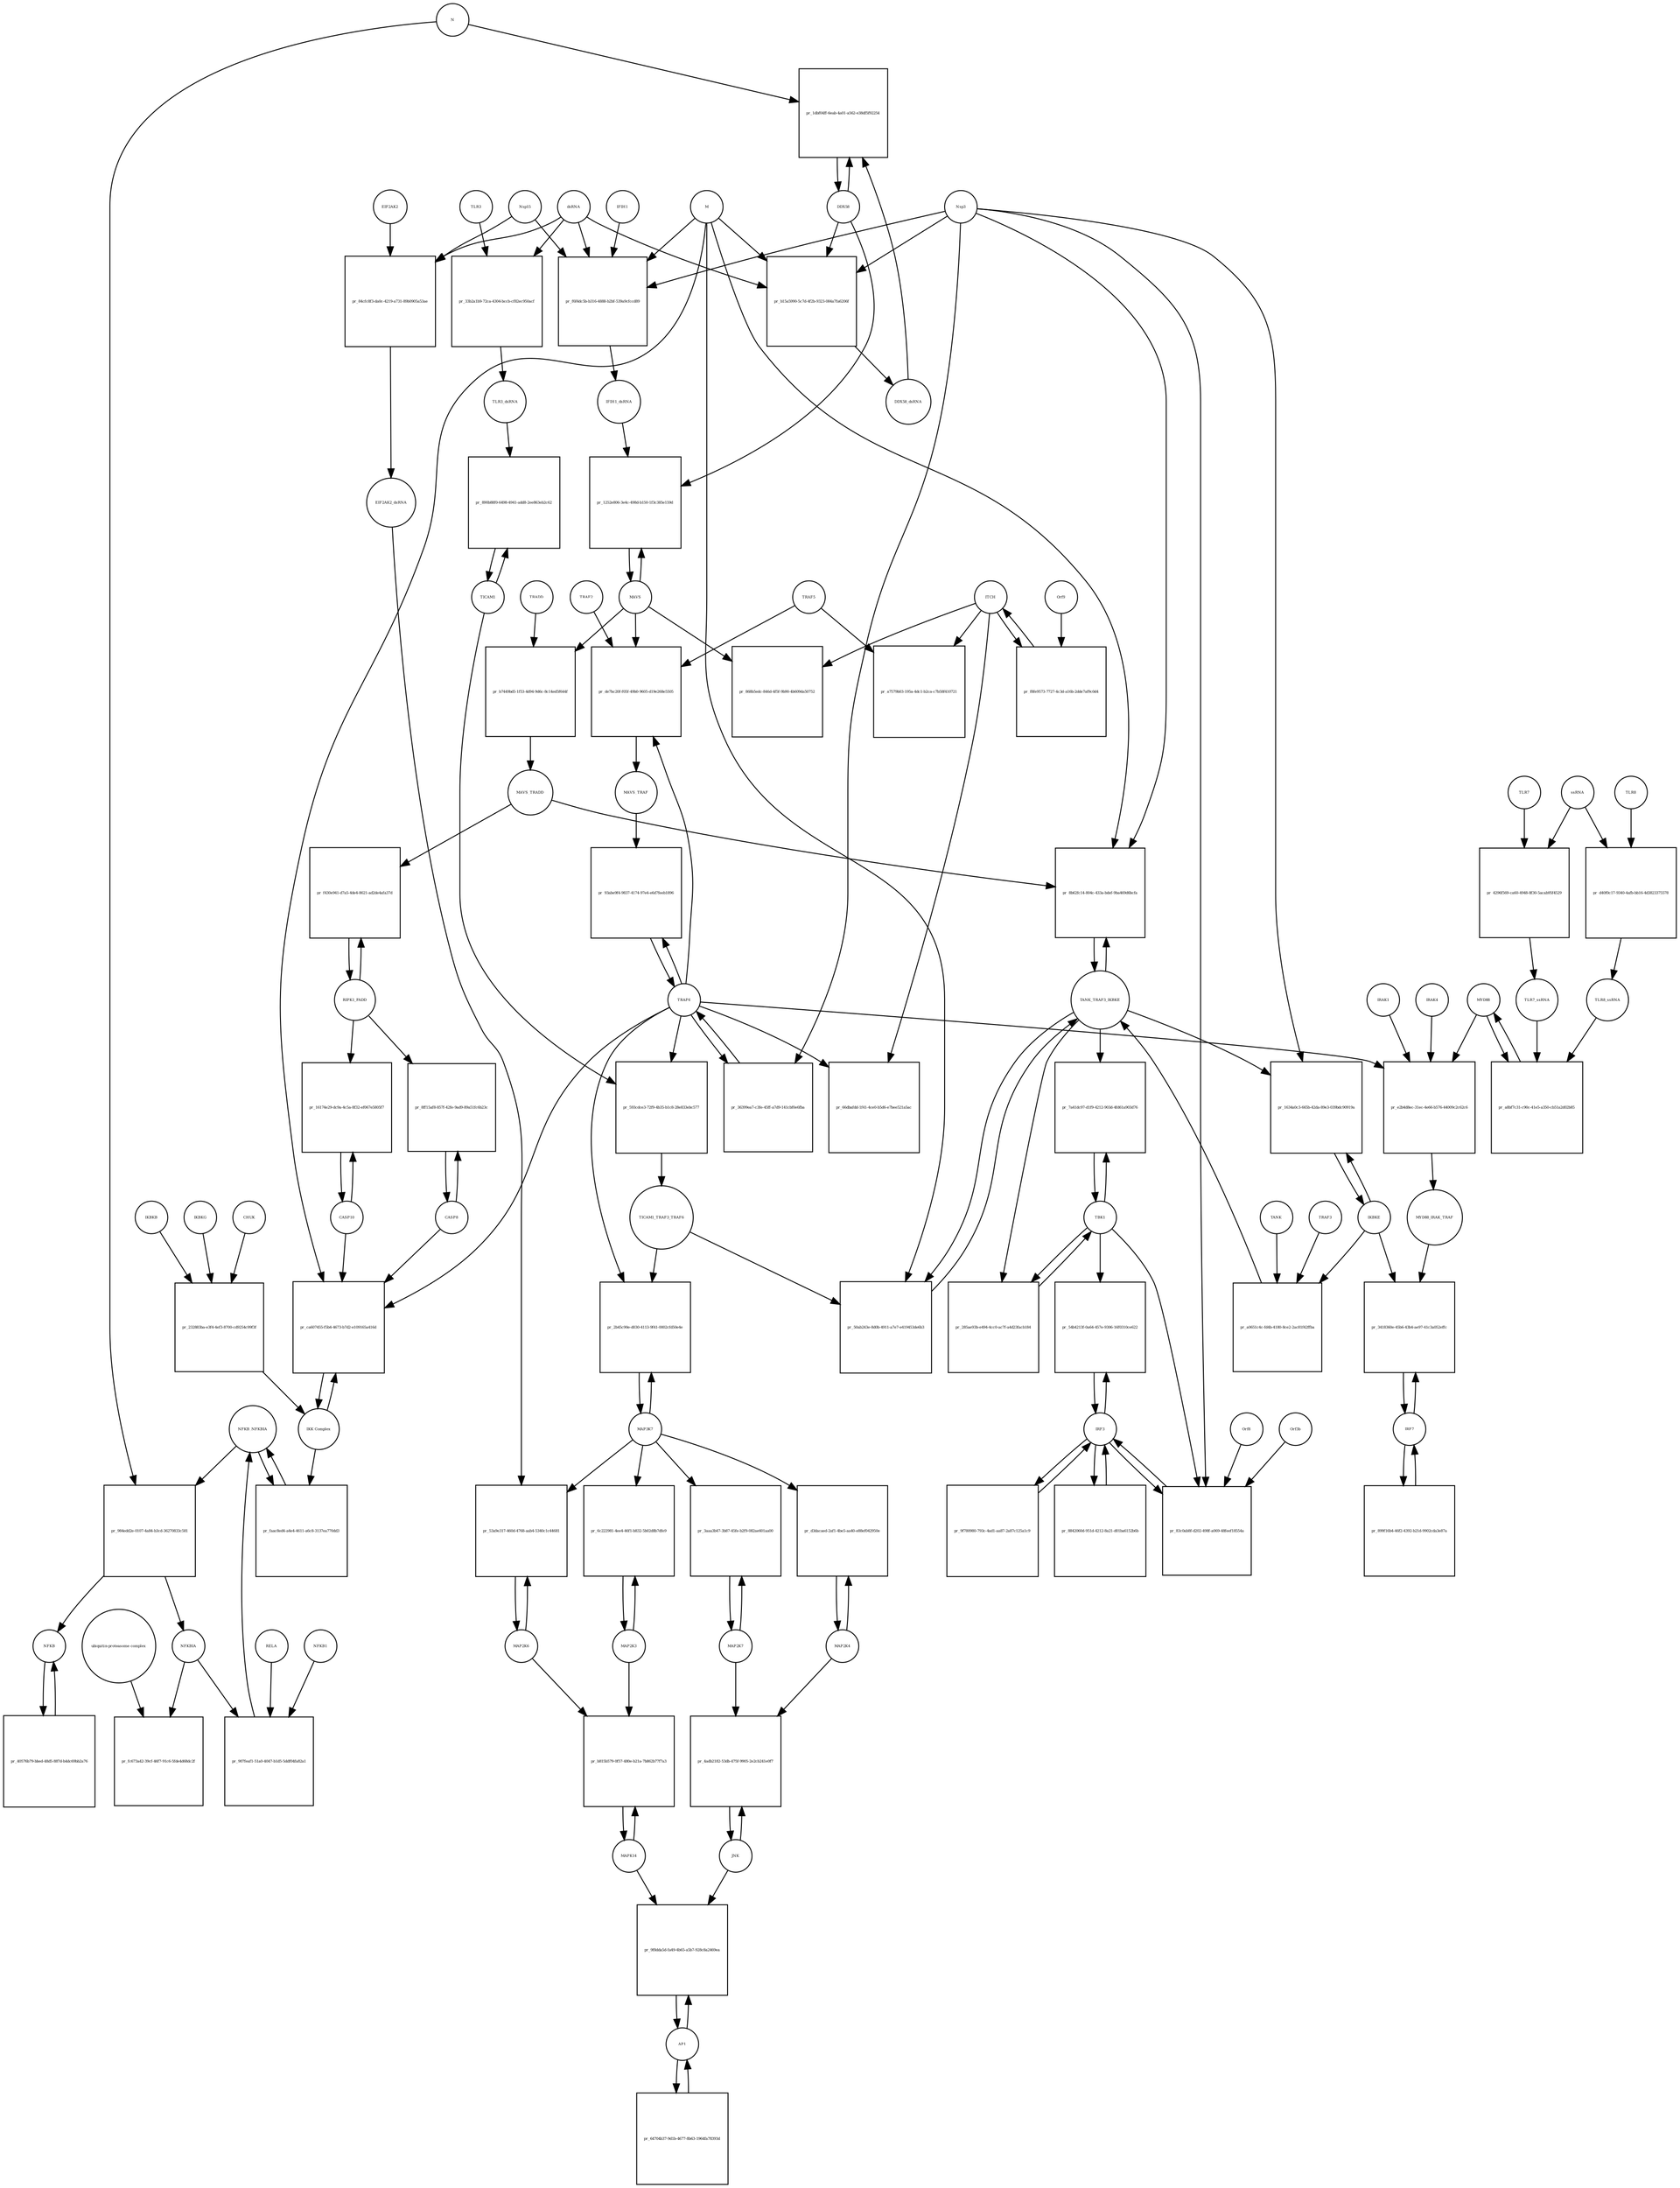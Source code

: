 strict digraph  {
NFKB_NFKBIA [annotation="", bipartite=0, cls=complex, fontsize=4, label=NFKB_NFKBIA, shape=circle];
"pr_984edd2e-0107-4a84-b3cd-36270833c581" [annotation="", bipartite=1, cls=process, fontsize=4, label="pr_984edd2e-0107-4a84-b3cd-36270833c581", shape=square];
NFKB [annotation="", bipartite=0, cls=complex, fontsize=4, label=NFKB, shape=circle];
NFKBIA [annotation=urn_miriam_hgnc_7797, bipartite=0, cls=macromolecule, fontsize=4, label=NFKBIA, shape=circle];
N [annotation=urn_miriam_ncbiprotein_1798174255, bipartite=0, cls=macromolecule, fontsize=4, label=N, shape=circle];
TLR3 [annotation=urn_miriam_hgnc_11849, bipartite=0, cls="macromolecule multimer", fontsize=4, label=TLR3, shape=circle];
"pr_33b2a1b9-72ca-4304-bccb-cf82ec950acf" [annotation="", bipartite=1, cls=process, fontsize=4, label="pr_33b2a1b9-72ca-4304-bccb-cf82ec950acf", shape=square];
dsRNA [annotation="", bipartite=0, cls="nucleic acid feature", fontsize=4, label=dsRNA, shape=circle];
TLR3_dsRNA [annotation="", bipartite=0, cls=complex, fontsize=4, label=TLR3_dsRNA, shape=circle];
"pr_b15a5990-5c7d-4f2b-9323-084a7fa6206f" [annotation="", bipartite=1, cls=process, fontsize=4, label="pr_b15a5990-5c7d-4f2b-9323-084a7fa6206f", shape=square];
DDX58_dsRNA [annotation="", bipartite=0, cls=complex, fontsize=4, label=DDX58_dsRNA, shape=circle];
M [annotation=urn_miriam_ncbiprotein_1796318601, bipartite=0, cls=macromolecule, fontsize=4, label=M, shape=circle];
Nsp3 [annotation=urn_miriam_ncbiprotein_1802476807, bipartite=0, cls=macromolecule, fontsize=4, label=Nsp3, shape=circle];
DDX58 [annotation=urn_miriam_hgnc_19102, bipartite=0, cls=macromolecule, fontsize=4, label=DDX58, shape=circle];
"pr_f6f4dc5b-b316-4888-b2bf-539a9cfccd89" [annotation="", bipartite=1, cls=process, fontsize=4, label="pr_f6f4dc5b-b316-4888-b2bf-539a9cfccd89", shape=square];
IFIH1_dsRNA [annotation="", bipartite=0, cls=complex, fontsize=4, label=IFIH1_dsRNA, shape=circle];
Nsp15 [annotation=urn_miriam_ncbiprotein_1802476818, bipartite=0, cls=macromolecule, fontsize=4, label=Nsp15, shape=circle];
IFIH1 [annotation=urn_miriam_hgnc_18873, bipartite=0, cls=macromolecule, fontsize=4, label=IFIH1, shape=circle];
"pr_1dbf04ff-6eab-4a01-a562-e38df5f92254" [annotation="", bipartite=1, cls=process, fontsize=4, label="pr_1dbf04ff-6eab-4a01-a562-e38df5f92254", shape=square];
MAVS [annotation=urn_miriam_hgnc_29233, bipartite=0, cls="macromolecule multimer", fontsize=4, label=MAVS, shape=circle];
"pr_1252e806-3e4c-498d-b150-1f3c385e159d" [annotation="", bipartite=1, cls=process, fontsize=4, label="pr_1252e806-3e4c-498d-b150-1f3c385e159d", shape=square];
"pr_fc673a42-39cf-46f7-91c6-5fde4d68dc2f" [annotation="", bipartite=1, cls=process, fontsize=4, label="pr_fc673a42-39cf-46f7-91c6-5fde4d68dc2f", shape=square];
"ubiquitin-proteasome complex" [annotation="", bipartite=0, cls=complex, fontsize=4, label="ubiquitin-proteasome complex", shape=circle];
IRF3 [annotation=urn_miriam_hgnc_6118, bipartite=0, cls="macromolecule multimer", fontsize=4, label=IRF3, shape=circle];
"pr_54b4213f-0a64-457e-9306-16f0310ce622" [annotation="", bipartite=1, cls=process, fontsize=4, label="pr_54b4213f-0a64-457e-9306-16f0310ce622", shape=square];
TBK1 [annotation="", bipartite=0, cls=macromolecule, fontsize=4, label=TBK1, shape=circle];
"pr_83c0ab8f-d202-498f-a069-48feef18554a" [annotation="", bipartite=1, cls=process, fontsize=4, label="pr_83c0ab8f-d202-498f-a069-48feef18554a", shape=square];
Orf3b [annotation=urn_miriam_uniprot_P59633, bipartite=0, cls=macromolecule, fontsize=4, label=Orf3b, shape=circle];
Orf8 [annotation=urn_miriam_ncbiprotein_1796318604, bipartite=0, cls=macromolecule, fontsize=4, label=Orf8, shape=circle];
IRF7 [annotation=urn_miriam_hgnc_6122, bipartite=0, cls="macromolecule multimer", fontsize=4, label=IRF7, shape=circle];
"pr_3418360e-45b6-43b4-ae97-41c3a052effc" [annotation="", bipartite=1, cls=process, fontsize=4, label="pr_3418360e-45b6-43b4-ae97-41c3a052effc", shape=square];
IKBKE [annotation=urn_miriam_hgnc_14552, bipartite=0, cls=macromolecule, fontsize=4, label=IKBKE, shape=circle];
MYD88_IRAK_TRAF [annotation="", bipartite=0, cls=complex, fontsize=4, label=MYD88_IRAK_TRAF, shape=circle];
TRAF6 [annotation=urn_miriam_hgnc_12036, bipartite=0, cls=macromolecule, fontsize=4, label=TRAF6, shape=circle];
"pr_93abe9f4-9837-4174-97e4-e6d7feeb1896" [annotation="", bipartite=1, cls=process, fontsize=4, label="pr_93abe9f4-9837-4174-97e4-e6d7feeb1896", shape=square];
MAVS_TRAF [annotation="", bipartite=0, cls=complex, fontsize=4, label=MAVS_TRAF, shape=circle];
"pr_868b5edc-846d-4f5f-9b90-4b609da50752" [annotation="", bipartite=1, cls=process, fontsize=4, label="pr_868b5edc-846d-4f5f-9b90-4b609da50752", shape=square];
ITCH [annotation="", bipartite=0, cls=macromolecule, fontsize=4, label=ITCH, shape=circle];
TRAF5 [annotation=urn_miriam_hgnc_12035, bipartite=0, cls=macromolecule, fontsize=4, label=TRAF5, shape=circle];
"pr_a7579b03-195a-4dc1-b2ca-c7b58f410721" [annotation="", bipartite=1, cls=process, fontsize=4, label="pr_a7579b03-195a-4dc1-b2ca-c7b58f410721", shape=square];
"pr_66dbafdd-1f41-4ce0-b5d6-e7bee521a5ac" [annotation="", bipartite=1, cls=process, fontsize=4, label="pr_66dbafdd-1f41-4ce0-b5d6-e7bee521a5ac", shape=square];
TICAM1 [annotation=urn_miriam_hgnc_18348, bipartite=0, cls=macromolecule, fontsize=4, label=TICAM1, shape=circle];
"pr_890b88f0-6498-4941-add8-2ee863eb2c62" [annotation="", bipartite=1, cls=process, fontsize=4, label="pr_890b88f0-6498-4941-add8-2ee863eb2c62", shape=square];
"pr_593cdce3-72f9-4b35-b1c8-28e833ebc577" [annotation="", bipartite=1, cls=process, fontsize=4, label="pr_593cdce3-72f9-4b35-b1c8-28e833ebc577", shape=square];
TICAM1_TRAF3_TRAF6 [annotation="", bipartite=0, cls=complex, fontsize=4, label=TICAM1_TRAF3_TRAF6, shape=circle];
TANK_TRAF3_IKBKE [annotation="", bipartite=0, cls=complex, fontsize=4, label=TANK_TRAF3_IKBKE, shape=circle];
"pr_50ab243e-8d0b-4911-a7e7-e419453de6b3" [annotation="", bipartite=1, cls=process, fontsize=4, label="pr_50ab243e-8d0b-4911-a7e7-e419453de6b3", shape=square];
"pr_7a41dc97-d1f9-4212-903d-4fd61a903d76" [annotation="", bipartite=1, cls=process, fontsize=4, label="pr_7a41dc97-d1f9-4212-903d-4fd61a903d76", shape=square];
"pr_1634a0c3-665b-42da-89e3-039bdc90919a" [annotation="", bipartite=1, cls=process, fontsize=4, label="pr_1634a0c3-665b-42da-89e3-039bdc90919a", shape=square];
MYD88 [annotation="", bipartite=0, cls=macromolecule, fontsize=4, label=MYD88, shape=circle];
"pr_e2b4d8ec-31ec-4e66-b576-44009c2c62c6" [annotation="", bipartite=1, cls=process, fontsize=4, label="pr_e2b4d8ec-31ec-4e66-b576-44009c2c62c6", shape=square];
IRAK1 [annotation=urn_miriam_hgnc_6112, bipartite=0, cls=macromolecule, fontsize=4, label=IRAK1, shape=circle];
IRAK4 [annotation=urn_miriam_hgnc_17967, bipartite=0, cls=macromolecule, fontsize=4, label=IRAK4, shape=circle];
TLR7 [annotation=urn_miriam_hgnc_15631, bipartite=0, cls=macromolecule, fontsize=4, label=TLR7, shape=circle];
"pr_4296f569-ca60-4948-8f30-5acab95f4529" [annotation="", bipartite=1, cls=process, fontsize=4, label="pr_4296f569-ca60-4948-8f30-5acab95f4529", shape=square];
TLR7_ssRNA [annotation="", bipartite=0, cls=complex, fontsize=4, label=TLR7_ssRNA, shape=circle];
ssRNA [annotation="", bipartite=0, cls="nucleic acid feature", fontsize=4, label=ssRNA, shape=circle];
TLR8 [annotation=urn_miriam_hgnc_15632, bipartite=0, cls=macromolecule, fontsize=4, label=TLR8, shape=circle];
"pr_d40f0c17-9340-4afb-bb16-4d3823375578" [annotation="", bipartite=1, cls=process, fontsize=4, label="pr_d40f0c17-9340-4afb-bb16-4d3823375578", shape=square];
TLR8_ssRNA [annotation="", bipartite=0, cls=complex, fontsize=4, label=TLR8_ssRNA, shape=circle];
"pr_a8bf7c31-c90c-41e5-a350-cb51a2d02b85" [annotation="", bipartite=1, cls=process, fontsize=4, label="pr_a8bf7c31-c90c-41e5-a350-cb51a2d02b85", shape=square];
MAP3K7 [annotation="", bipartite=0, cls=macromolecule, fontsize=4, label=MAP3K7, shape=circle];
"pr_2b45c90e-d030-4113-9f41-0002cfd50e4e" [annotation="", bipartite=1, cls=process, fontsize=4, label="pr_2b45c90e-d030-4113-9f41-0002cfd50e4e", shape=square];
TRAF2 [annotation=urn_miriam_hgnc_12032, bipartite=0, cls=macromolecule, fontsize=4, label=TRAF2, shape=circle];
"pr_de7bc20f-f05f-49b0-9605-d19e268e5505" [annotation="", bipartite=1, cls=process, fontsize=4, label="pr_de7bc20f-f05f-49b0-9605-d19e268e5505", shape=square];
"pr_f8fe9573-7727-4c3d-a16b-2dde7af9c0d4" [annotation="", bipartite=1, cls=process, fontsize=4, label="pr_f8fe9573-7727-4c3d-a16b-2dde7af9c0d4", shape=square];
Orf9 [annotation=urn_miriam_uniprot_P59636, bipartite=0, cls=macromolecule, fontsize=4, label=Orf9, shape=circle];
"pr_b7449bd5-1f53-4d94-9d6c-8c14ed5f644f" [annotation="", bipartite=1, cls=process, fontsize=4, label="pr_b7449bd5-1f53-4d94-9d6c-8c14ed5f644f", shape=square];
MAVS_TRADD [annotation="", bipartite=0, cls=complex, fontsize=4, label=MAVS_TRADD, shape=circle];
TRADD [annotation=urn_miriam_hgnc_12030, bipartite=0, cls=macromolecule, fontsize=4, label=TRADD, shape=circle];
"pr_36399ea7-c3fe-45ff-a7d9-141cbf0e6fba" [annotation="", bipartite=1, cls=process, fontsize=4, label="pr_36399ea7-c3fe-45ff-a7d9-141cbf0e6fba", shape=square];
AP1 [annotation="", bipartite=0, cls=complex, fontsize=4, label=AP1, shape=circle];
"pr_9f8dda5d-fa49-4b65-a5b7-928c8a2469ea" [annotation="", bipartite=1, cls=process, fontsize=4, label="pr_9f8dda5d-fa49-4b65-a5b7-928c8a2469ea", shape=square];
MAPK14 [annotation="", bipartite=0, cls=macromolecule, fontsize=4, label=MAPK14, shape=circle];
JNK [annotation="", bipartite=0, cls=complex, fontsize=4, label=JNK, shape=circle];
"pr_4adb2182-53db-475f-9905-2e2cb241e0f7" [annotation="", bipartite=1, cls=process, fontsize=4, label="pr_4adb2182-53db-475f-9905-2e2cb241e0f7", shape=square];
MAP2K7 [annotation="", bipartite=0, cls=macromolecule, fontsize=4, label=MAP2K7, shape=circle];
MAP2K4 [annotation="", bipartite=0, cls=macromolecule, fontsize=4, label=MAP2K4, shape=circle];
"pr_d3dacaed-2af1-4be5-aa40-e88ef042950e" [annotation="", bipartite=1, cls=process, fontsize=4, label="pr_d3dacaed-2af1-4be5-aa40-e88ef042950e", shape=square];
"pr_3aaa3b47-3b87-45fe-b2f9-082ae601aa00" [annotation="", bipartite=1, cls=process, fontsize=4, label="pr_3aaa3b47-3b87-45fe-b2f9-082ae601aa00", shape=square];
MAP2K3 [annotation="", bipartite=0, cls=macromolecule, fontsize=4, label=MAP2K3, shape=circle];
"pr_6c222981-4ee4-46f1-b832-5b02d8b7dfe9" [annotation="", bipartite=1, cls=process, fontsize=4, label="pr_6c222981-4ee4-46f1-b832-5b02d8b7dfe9", shape=square];
MAP2K6 [annotation="", bipartite=0, cls=macromolecule, fontsize=4, label=MAP2K6, shape=circle];
"pr_53a9e317-460d-4768-aab4-5340c1c44681" [annotation="", bipartite=1, cls=process, fontsize=4, label="pr_53a9e317-460d-4768-aab4-5340c1c44681", shape=square];
EIF2AK2_dsRNA [annotation="", bipartite=0, cls=complex, fontsize=4, label=EIF2AK2_dsRNA, shape=circle];
"pr_84cfc8f3-da0c-4219-a731-89b0905a53ae" [annotation="", bipartite=1, cls=process, fontsize=4, label="pr_84cfc8f3-da0c-4219-a731-89b0905a53ae", shape=square];
EIF2AK2 [annotation=urn_miriam_hgnc_9437, bipartite=0, cls=macromolecule, fontsize=4, label=EIF2AK2, shape=circle];
RIPK1_FADD [annotation="", bipartite=0, cls=complex, fontsize=4, label=RIPK1_FADD, shape=circle];
"pr_f430e941-d7a5-4de4-8621-ad2de4afa37d" [annotation="", bipartite=1, cls=process, fontsize=4, label="pr_f430e941-d7a5-4de4-8621-ad2de4afa37d", shape=square];
CASP8 [annotation="", bipartite=0, cls=macromolecule, fontsize=4, label=CASP8, shape=circle];
"pr_8ff15af8-857f-42fe-9ad9-89a51fc6b23c" [annotation="", bipartite=1, cls=process, fontsize=4, label="pr_8ff15af8-857f-42fe-9ad9-89a51fc6b23c", shape=square];
CASP10 [annotation="", bipartite=0, cls=macromolecule, fontsize=4, label=CASP10, shape=circle];
"pr_16174e29-dc9a-4c5a-8f32-ef067e5805f7" [annotation="", bipartite=1, cls=process, fontsize=4, label="pr_16174e29-dc9a-4c5a-8f32-ef067e5805f7", shape=square];
"pr_faac8ed4-a4e4-4611-a6c8-3137ea770dd3" [annotation="", bipartite=1, cls=process, fontsize=4, label="pr_faac8ed4-a4e4-4611-a6c8-3137ea770dd3", shape=square];
"IKK Complex" [annotation="", bipartite=0, cls=complex, fontsize=4, label="IKK Complex", shape=circle];
"pr_ca607455-f5b4-4673-b7d2-e109165a416d" [annotation="", bipartite=1, cls=process, fontsize=4, label="pr_ca607455-f5b4-4673-b7d2-e109165a416d", shape=square];
"pr_907feaf1-51a0-4047-b1d5-5ddf04fa82a1" [annotation="", bipartite=1, cls=process, fontsize=4, label="pr_907feaf1-51a0-4047-b1d5-5ddf04fa82a1", shape=square];
RELA [annotation="", bipartite=0, cls=macromolecule, fontsize=4, label=RELA, shape=circle];
NFKB1 [annotation="", bipartite=0, cls=macromolecule, fontsize=4, label=NFKB1, shape=circle];
IKBKG [annotation="", bipartite=0, cls=macromolecule, fontsize=4, label=IKBKG, shape=circle];
"pr_232883ba-e3f4-4ef3-8700-cd9254c99f3f" [annotation="", bipartite=1, cls=process, fontsize=4, label="pr_232883ba-e3f4-4ef3-8700-cd9254c99f3f", shape=square];
CHUK [annotation="", bipartite=0, cls=macromolecule, fontsize=4, label=CHUK, shape=circle];
IKBKB [annotation="", bipartite=0, cls=macromolecule, fontsize=4, label=IKBKB, shape=circle];
"pr_8b62fc14-804c-433a-bdef-9ba469d6bcfa" [annotation="", bipartite=1, cls=process, fontsize=4, label="pr_8b62fc14-804c-433a-bdef-9ba469d6bcfa", shape=square];
"pr_285ae93b-e494-4cc0-ac7f-a4d23facb184" [annotation="", bipartite=1, cls=process, fontsize=4, label="pr_285ae93b-e494-4cc0-ac7f-a4d23facb184", shape=square];
"pr_b815b579-0f57-480e-b21a-7b862b77f7a3" [annotation="", bipartite=1, cls=process, fontsize=4, label="pr_b815b579-0f57-480e-b21a-7b862b77f7a3", shape=square];
TRAF3 [annotation="", bipartite=0, cls=macromolecule, fontsize=4, label=TRAF3, shape=circle];
"pr_a0651c4c-fd4b-4180-8ce2-2ac81f42ffba" [annotation="", bipartite=1, cls=process, fontsize=4, label="pr_a0651c4c-fd4b-4180-8ce2-2ac81f42ffba", shape=square];
TANK [annotation="", bipartite=0, cls=macromolecule, fontsize=4, label=TANK, shape=circle];
"pr_40576b79-bbed-48d5-887d-b4dc69bb2a76" [annotation="", bipartite=1, cls=process, fontsize=4, label="pr_40576b79-bbed-48d5-887d-b4dc69bb2a76", shape=square];
"pr_8842060d-951d-4212-8a21-d01ba6152b6b" [annotation="", bipartite=1, cls=process, fontsize=4, label="pr_8842060d-951d-4212-8a21-d01ba6152b6b", shape=square];
"pr_9f780980-793c-4ad1-aa87-2a87c125a1c9" [annotation="", bipartite=1, cls=process, fontsize=4, label="pr_9f780980-793c-4ad1-aa87-2a87c125a1c9", shape=square];
"pr_899f16b4-46f2-4392-b21d-9902cda3e87a" [annotation="", bipartite=1, cls=process, fontsize=4, label="pr_899f16b4-46f2-4392-b21d-9902cda3e87a", shape=square];
"pr_64704b37-9d1b-4677-8b63-1964fa78393d" [annotation="", bipartite=1, cls=process, fontsize=4, label="pr_64704b37-9d1b-4677-8b63-1964fa78393d", shape=square];
NFKB_NFKBIA -> "pr_984edd2e-0107-4a84-b3cd-36270833c581"  [annotation="", interaction_type=consumption];
NFKB_NFKBIA -> "pr_faac8ed4-a4e4-4611-a6c8-3137ea770dd3"  [annotation="", interaction_type=consumption];
"pr_984edd2e-0107-4a84-b3cd-36270833c581" -> NFKB  [annotation="", interaction_type=production];
"pr_984edd2e-0107-4a84-b3cd-36270833c581" -> NFKBIA  [annotation="", interaction_type=production];
NFKB -> "pr_40576b79-bbed-48d5-887d-b4dc69bb2a76"  [annotation="", interaction_type=consumption];
NFKBIA -> "pr_fc673a42-39cf-46f7-91c6-5fde4d68dc2f"  [annotation="", interaction_type=consumption];
NFKBIA -> "pr_907feaf1-51a0-4047-b1d5-5ddf04fa82a1"  [annotation="", interaction_type=consumption];
N -> "pr_984edd2e-0107-4a84-b3cd-36270833c581"  [annotation="urn_miriam_pubmed_16143815|urn_miriam_taxonomy_694009", interaction_type=stimulation];
N -> "pr_1dbf04ff-6eab-4a01-a562-e38df5f92254"  [annotation="urn_miriam_pubmed_25581309|urn_miriam_pubmed_28148787|urn_miriam_taxonomy_694009", interaction_type=inhibition];
TLR3 -> "pr_33b2a1b9-72ca-4304-bccb-cf82ec950acf"  [annotation="", interaction_type=consumption];
"pr_33b2a1b9-72ca-4304-bccb-cf82ec950acf" -> TLR3_dsRNA  [annotation="", interaction_type=production];
dsRNA -> "pr_33b2a1b9-72ca-4304-bccb-cf82ec950acf"  [annotation="", interaction_type=consumption];
dsRNA -> "pr_b15a5990-5c7d-4f2b-9323-084a7fa6206f"  [annotation="", interaction_type=consumption];
dsRNA -> "pr_f6f4dc5b-b316-4888-b2bf-539a9cfccd89"  [annotation="", interaction_type=consumption];
dsRNA -> "pr_84cfc8f3-da0c-4219-a731-89b0905a53ae"  [annotation="", interaction_type=consumption];
TLR3_dsRNA -> "pr_890b88f0-6498-4941-add8-2ee863eb2c62"  [annotation=urn_miriam_pubmed_20303872, interaction_type=stimulation];
"pr_b15a5990-5c7d-4f2b-9323-084a7fa6206f" -> DDX58_dsRNA  [annotation="", interaction_type=production];
DDX58_dsRNA -> "pr_1dbf04ff-6eab-4a01-a562-e38df5f92254"  [annotation="urn_miriam_pubmed_25581309|urn_miriam_pubmed_28148787|urn_miriam_taxonomy_694009", interaction_type=catalysis];
M -> "pr_b15a5990-5c7d-4f2b-9323-084a7fa6206f"  [annotation="urn_miriam_pubmed_20303872|urn_miriam_pubmed_19380580|urn_miriam_pubmed_31226023|urn_miriam_taxonomy_694009", interaction_type=inhibition];
M -> "pr_f6f4dc5b-b316-4888-b2bf-539a9cfccd89"  [annotation="urn_miriam_pubmed_28484023|urn_miriam_pubmed_19380580|urn_miriam_pubmed_31226023|urn_miriam_taxonomy_694009", interaction_type=inhibition];
M -> "pr_50ab243e-8d0b-4911-a7e7-e419453de6b3"  [annotation="urn_miriam_pubmed_19380580|urn_miriam_pubmed_19366914|urn_miriam_taxonomy_694009", interaction_type=inhibition];
M -> "pr_ca607455-f5b4-4673-b7d2-e109165a416d"  [annotation="urn_miriam_pubmed_19366914|urn_miriam_pubmed_20303872|urn_miriam_pubmed_17705188|urn_miriam_pubmed_694009", interaction_type=inhibition];
M -> "pr_8b62fc14-804c-433a-bdef-9ba469d6bcfa"  [annotation="urn_miriam_pubmed_19366914|urn_miriam_pubmed_27164085|urn_miriam_pubmed_19380580|urn_miriam_taxonomy_694009", interaction_type=inhibition];
Nsp3 -> "pr_b15a5990-5c7d-4f2b-9323-084a7fa6206f"  [annotation="urn_miriam_pubmed_20303872|urn_miriam_pubmed_19380580|urn_miriam_pubmed_31226023|urn_miriam_taxonomy_694009", interaction_type=inhibition];
Nsp3 -> "pr_f6f4dc5b-b316-4888-b2bf-539a9cfccd89"  [annotation="urn_miriam_pubmed_28484023|urn_miriam_pubmed_19380580|urn_miriam_pubmed_31226023|urn_miriam_taxonomy_694009", interaction_type=inhibition];
Nsp3 -> "pr_83c0ab8f-d202-498f-a069-48feef18554a"  [annotation="urn_miriam_pubmed_17761676|urn_miriam_pubmed_31226023|urn_miriam_taxonomy_694009", interaction_type=inhibition];
Nsp3 -> "pr_1634a0c3-665b-42da-89e3-039bdc90919a"  [annotation="urn_miriam_pubmed_20303872|urn_miriam_pubmed_31226023|urn_miriam_taxonomy_694009", interaction_type=inhibition];
Nsp3 -> "pr_36399ea7-c3fe-45ff-a7d9-141cbf0e6fba"  [annotation="urn_miriam_pubmed_27164085|urn_miriam_taxonomy_694009", interaction_type=catalysis];
Nsp3 -> "pr_8b62fc14-804c-433a-bdef-9ba469d6bcfa"  [annotation="urn_miriam_pubmed_19366914|urn_miriam_pubmed_27164085|urn_miriam_pubmed_19380580|urn_miriam_taxonomy_694009", interaction_type=inhibition];
DDX58 -> "pr_b15a5990-5c7d-4f2b-9323-084a7fa6206f"  [annotation="", interaction_type=consumption];
DDX58 -> "pr_1dbf04ff-6eab-4a01-a562-e38df5f92254"  [annotation="", interaction_type=consumption];
DDX58 -> "pr_1252e806-3e4c-498d-b150-1f3c385e159d"  [annotation=urn_miriam_pubmed_25581309, interaction_type=catalysis];
"pr_f6f4dc5b-b316-4888-b2bf-539a9cfccd89" -> IFIH1_dsRNA  [annotation="", interaction_type=production];
IFIH1_dsRNA -> "pr_1252e806-3e4c-498d-b150-1f3c385e159d"  [annotation=urn_miriam_pubmed_25581309, interaction_type=catalysis];
Nsp15 -> "pr_f6f4dc5b-b316-4888-b2bf-539a9cfccd89"  [annotation="urn_miriam_pubmed_28484023|urn_miriam_pubmed_19380580|urn_miriam_pubmed_31226023|urn_miriam_taxonomy_694009", interaction_type=inhibition];
Nsp15 -> "pr_84cfc8f3-da0c-4219-a731-89b0905a53ae"  [annotation="urn_miriam_pubmed_28484023|urn_miriam_pubmed_19366914|urn_miriam_taxonomy_694009", interaction_type=inhibition];
IFIH1 -> "pr_f6f4dc5b-b316-4888-b2bf-539a9cfccd89"  [annotation="", interaction_type=consumption];
"pr_1dbf04ff-6eab-4a01-a562-e38df5f92254" -> DDX58  [annotation="", interaction_type=production];
MAVS -> "pr_1252e806-3e4c-498d-b150-1f3c385e159d"  [annotation="", interaction_type=consumption];
MAVS -> "pr_868b5edc-846d-4f5f-9b90-4b609da50752"  [annotation="", interaction_type=consumption];
MAVS -> "pr_de7bc20f-f05f-49b0-9605-d19e268e5505"  [annotation="", interaction_type=consumption];
MAVS -> "pr_b7449bd5-1f53-4d94-9d6c-8c14ed5f644f"  [annotation="", interaction_type=consumption];
"pr_1252e806-3e4c-498d-b150-1f3c385e159d" -> MAVS  [annotation="", interaction_type=production];
"ubiquitin-proteasome complex" -> "pr_fc673a42-39cf-46f7-91c6-5fde4d68dc2f"  [annotation=urn_miriam_pubmed_20303872, interaction_type=catalysis];
IRF3 -> "pr_54b4213f-0a64-457e-9306-16f0310ce622"  [annotation="", interaction_type=consumption];
IRF3 -> "pr_83c0ab8f-d202-498f-a069-48feef18554a"  [annotation="", interaction_type=consumption];
IRF3 -> "pr_8842060d-951d-4212-8a21-d01ba6152b6b"  [annotation="", interaction_type=consumption];
IRF3 -> "pr_9f780980-793c-4ad1-aa87-2a87c125a1c9"  [annotation="", interaction_type=consumption];
"pr_54b4213f-0a64-457e-9306-16f0310ce622" -> IRF3  [annotation="", interaction_type=production];
TBK1 -> "pr_54b4213f-0a64-457e-9306-16f0310ce622"  [annotation=urn_miriam_pubmed_25581309, interaction_type=catalysis];
TBK1 -> "pr_83c0ab8f-d202-498f-a069-48feef18554a"  [annotation="urn_miriam_pubmed_17761676|urn_miriam_pubmed_31226023|urn_miriam_taxonomy_694009", interaction_type=catalysis];
TBK1 -> "pr_7a41dc97-d1f9-4212-903d-4fd61a903d76"  [annotation="", interaction_type=consumption];
TBK1 -> "pr_285ae93b-e494-4cc0-ac7f-a4d23facb184"  [annotation="", interaction_type=consumption];
"pr_83c0ab8f-d202-498f-a069-48feef18554a" -> IRF3  [annotation="", interaction_type=production];
Orf3b -> "pr_83c0ab8f-d202-498f-a069-48feef18554a"  [annotation="urn_miriam_pubmed_17761676|urn_miriam_pubmed_31226023|urn_miriam_taxonomy_694009", interaction_type=inhibition];
Orf8 -> "pr_83c0ab8f-d202-498f-a069-48feef18554a"  [annotation="urn_miriam_pubmed_17761676|urn_miriam_pubmed_31226023|urn_miriam_taxonomy_694009", interaction_type=inhibition];
IRF7 -> "pr_3418360e-45b6-43b4-ae97-41c3a052effc"  [annotation="", interaction_type=consumption];
IRF7 -> "pr_899f16b4-46f2-4392-b21d-9902cda3e87a"  [annotation="", interaction_type=consumption];
"pr_3418360e-45b6-43b4-ae97-41c3a052effc" -> IRF7  [annotation="", interaction_type=production];
IKBKE -> "pr_3418360e-45b6-43b4-ae97-41c3a052effc"  [annotation=urn_miriam_pubmed_20303872, interaction_type=catalysis];
IKBKE -> "pr_1634a0c3-665b-42da-89e3-039bdc90919a"  [annotation="", interaction_type=consumption];
IKBKE -> "pr_a0651c4c-fd4b-4180-8ce2-2ac81f42ffba"  [annotation="", interaction_type=consumption];
MYD88_IRAK_TRAF -> "pr_3418360e-45b6-43b4-ae97-41c3a052effc"  [annotation=urn_miriam_pubmed_20303872, interaction_type=catalysis];
TRAF6 -> "pr_93abe9f4-9837-4174-97e4-e6d7feeb1896"  [annotation="", interaction_type=consumption];
TRAF6 -> "pr_66dbafdd-1f41-4ce0-b5d6-e7bee521a5ac"  [annotation="", interaction_type=consumption];
TRAF6 -> "pr_593cdce3-72f9-4b35-b1c8-28e833ebc577"  [annotation="", interaction_type=consumption];
TRAF6 -> "pr_e2b4d8ec-31ec-4e66-b576-44009c2c62c6"  [annotation="", interaction_type=consumption];
TRAF6 -> "pr_2b45c90e-d030-4113-9f41-0002cfd50e4e"  [annotation=urn_miriam_pubmed_19366914, interaction_type=stimulation];
TRAF6 -> "pr_de7bc20f-f05f-49b0-9605-d19e268e5505"  [annotation="", interaction_type=consumption];
TRAF6 -> "pr_36399ea7-c3fe-45ff-a7d9-141cbf0e6fba"  [annotation="", interaction_type=consumption];
TRAF6 -> "pr_ca607455-f5b4-4673-b7d2-e109165a416d"  [annotation="urn_miriam_pubmed_19366914|urn_miriam_pubmed_20303872|urn_miriam_pubmed_17705188|urn_miriam_pubmed_694009", interaction_type=stimulation];
"pr_93abe9f4-9837-4174-97e4-e6d7feeb1896" -> TRAF6  [annotation="", interaction_type=production];
MAVS_TRAF -> "pr_93abe9f4-9837-4174-97e4-e6d7feeb1896"  [annotation=urn_miriam_pubmed_19366914, interaction_type=catalysis];
ITCH -> "pr_868b5edc-846d-4f5f-9b90-4b609da50752"  [annotation=urn_miriam_pubmed_25135833, interaction_type=catalysis];
ITCH -> "pr_a7579b03-195a-4dc1-b2ca-c7b58f410721"  [annotation=urn_miriam_pubmed_25135833, interaction_type=catalysis];
ITCH -> "pr_66dbafdd-1f41-4ce0-b5d6-e7bee521a5ac"  [annotation=urn_miriam_pubmed_25135833, interaction_type=catalysis];
ITCH -> "pr_f8fe9573-7727-4c3d-a16b-2dde7af9c0d4"  [annotation="", interaction_type=consumption];
TRAF5 -> "pr_a7579b03-195a-4dc1-b2ca-c7b58f410721"  [annotation="", interaction_type=consumption];
TRAF5 -> "pr_de7bc20f-f05f-49b0-9605-d19e268e5505"  [annotation="", interaction_type=consumption];
TICAM1 -> "pr_890b88f0-6498-4941-add8-2ee863eb2c62"  [annotation="", interaction_type=consumption];
TICAM1 -> "pr_593cdce3-72f9-4b35-b1c8-28e833ebc577"  [annotation="", interaction_type=consumption];
"pr_890b88f0-6498-4941-add8-2ee863eb2c62" -> TICAM1  [annotation="", interaction_type=production];
"pr_593cdce3-72f9-4b35-b1c8-28e833ebc577" -> TICAM1_TRAF3_TRAF6  [annotation="", interaction_type=production];
TICAM1_TRAF3_TRAF6 -> "pr_50ab243e-8d0b-4911-a7e7-e419453de6b3"  [annotation="urn_miriam_pubmed_19380580|urn_miriam_pubmed_19366914|urn_miriam_taxonomy_694009", interaction_type=stimulation];
TICAM1_TRAF3_TRAF6 -> "pr_2b45c90e-d030-4113-9f41-0002cfd50e4e"  [annotation=urn_miriam_pubmed_19366914, interaction_type=stimulation];
TANK_TRAF3_IKBKE -> "pr_50ab243e-8d0b-4911-a7e7-e419453de6b3"  [annotation="", interaction_type=consumption];
TANK_TRAF3_IKBKE -> "pr_7a41dc97-d1f9-4212-903d-4fd61a903d76"  [annotation=urn_miriam_pubmed_20303872, interaction_type=stimulation];
TANK_TRAF3_IKBKE -> "pr_1634a0c3-665b-42da-89e3-039bdc90919a"  [annotation="urn_miriam_pubmed_20303872|urn_miriam_pubmed_31226023|urn_miriam_taxonomy_694009", interaction_type=stimulation];
TANK_TRAF3_IKBKE -> "pr_8b62fc14-804c-433a-bdef-9ba469d6bcfa"  [annotation="", interaction_type=consumption];
TANK_TRAF3_IKBKE -> "pr_285ae93b-e494-4cc0-ac7f-a4d23facb184"  [annotation=urn_miriam_pubmed_19366914, interaction_type=stimulation];
"pr_50ab243e-8d0b-4911-a7e7-e419453de6b3" -> TANK_TRAF3_IKBKE  [annotation="", interaction_type=production];
"pr_7a41dc97-d1f9-4212-903d-4fd61a903d76" -> TBK1  [annotation="", interaction_type=production];
"pr_1634a0c3-665b-42da-89e3-039bdc90919a" -> IKBKE  [annotation="", interaction_type=production];
MYD88 -> "pr_e2b4d8ec-31ec-4e66-b576-44009c2c62c6"  [annotation="", interaction_type=consumption];
MYD88 -> "pr_a8bf7c31-c90c-41e5-a350-cb51a2d02b85"  [annotation="", interaction_type=consumption];
"pr_e2b4d8ec-31ec-4e66-b576-44009c2c62c6" -> MYD88_IRAK_TRAF  [annotation="", interaction_type=production];
IRAK1 -> "pr_e2b4d8ec-31ec-4e66-b576-44009c2c62c6"  [annotation="", interaction_type=consumption];
IRAK4 -> "pr_e2b4d8ec-31ec-4e66-b576-44009c2c62c6"  [annotation="", interaction_type=consumption];
TLR7 -> "pr_4296f569-ca60-4948-8f30-5acab95f4529"  [annotation="", interaction_type=consumption];
"pr_4296f569-ca60-4948-8f30-5acab95f4529" -> TLR7_ssRNA  [annotation="", interaction_type=production];
TLR7_ssRNA -> "pr_a8bf7c31-c90c-41e5-a350-cb51a2d02b85"  [annotation=urn_miriam_pubmed_19366914, interaction_type=stimulation];
ssRNA -> "pr_4296f569-ca60-4948-8f30-5acab95f4529"  [annotation="", interaction_type=consumption];
ssRNA -> "pr_d40f0c17-9340-4afb-bb16-4d3823375578"  [annotation="", interaction_type=consumption];
TLR8 -> "pr_d40f0c17-9340-4afb-bb16-4d3823375578"  [annotation="", interaction_type=consumption];
"pr_d40f0c17-9340-4afb-bb16-4d3823375578" -> TLR8_ssRNA  [annotation="", interaction_type=production];
TLR8_ssRNA -> "pr_a8bf7c31-c90c-41e5-a350-cb51a2d02b85"  [annotation=urn_miriam_pubmed_19366914, interaction_type=stimulation];
"pr_a8bf7c31-c90c-41e5-a350-cb51a2d02b85" -> MYD88  [annotation="", interaction_type=production];
MAP3K7 -> "pr_2b45c90e-d030-4113-9f41-0002cfd50e4e"  [annotation="", interaction_type=consumption];
MAP3K7 -> "pr_d3dacaed-2af1-4be5-aa40-e88ef042950e"  [annotation=urn_miriam_pubmed_19366914, interaction_type=catalysis];
MAP3K7 -> "pr_3aaa3b47-3b87-45fe-b2f9-082ae601aa00"  [annotation=urn_miriam_pubmed_19366914, interaction_type=catalysis];
MAP3K7 -> "pr_6c222981-4ee4-46f1-b832-5b02d8b7dfe9"  [annotation=urn_miriam_pubmed_19366914, interaction_type=catalysis];
MAP3K7 -> "pr_53a9e317-460d-4768-aab4-5340c1c44681"  [annotation=urn_miriam_pubmed_19366914, interaction_type=catalysis];
"pr_2b45c90e-d030-4113-9f41-0002cfd50e4e" -> MAP3K7  [annotation="", interaction_type=production];
TRAF2 -> "pr_de7bc20f-f05f-49b0-9605-d19e268e5505"  [annotation="", interaction_type=consumption];
"pr_de7bc20f-f05f-49b0-9605-d19e268e5505" -> MAVS_TRAF  [annotation="", interaction_type=production];
"pr_f8fe9573-7727-4c3d-a16b-2dde7af9c0d4" -> ITCH  [annotation="", interaction_type=production];
Orf9 -> "pr_f8fe9573-7727-4c3d-a16b-2dde7af9c0d4"  [annotation="urn_miriam_pubmed_25135833|urn_miriam_taxonomy_694009", interaction_type=stimulation];
"pr_b7449bd5-1f53-4d94-9d6c-8c14ed5f644f" -> MAVS_TRADD  [annotation="", interaction_type=production];
MAVS_TRADD -> "pr_f430e941-d7a5-4de4-8621-ad2de4afa37d"  [annotation=urn_miriam_pubmed_19366914, interaction_type=stimulation];
MAVS_TRADD -> "pr_8b62fc14-804c-433a-bdef-9ba469d6bcfa"  [annotation="urn_miriam_pubmed_19366914|urn_miriam_pubmed_27164085|urn_miriam_pubmed_19380580|urn_miriam_taxonomy_694009", interaction_type=stimulation];
TRADD -> "pr_b7449bd5-1f53-4d94-9d6c-8c14ed5f644f"  [annotation="", interaction_type=consumption];
"pr_36399ea7-c3fe-45ff-a7d9-141cbf0e6fba" -> TRAF6  [annotation="", interaction_type=production];
AP1 -> "pr_9f8dda5d-fa49-4b65-a5b7-928c8a2469ea"  [annotation="", interaction_type=consumption];
AP1 -> "pr_64704b37-9d1b-4677-8b63-1964fa78393d"  [annotation="", interaction_type=consumption];
"pr_9f8dda5d-fa49-4b65-a5b7-928c8a2469ea" -> AP1  [annotation="", interaction_type=production];
MAPK14 -> "pr_9f8dda5d-fa49-4b65-a5b7-928c8a2469ea"  [annotation=urn_miriam_pubmed_19366914, interaction_type=stimulation];
MAPK14 -> "pr_b815b579-0f57-480e-b21a-7b862b77f7a3"  [annotation="", interaction_type=consumption];
JNK -> "pr_9f8dda5d-fa49-4b65-a5b7-928c8a2469ea"  [annotation=urn_miriam_pubmed_19366914, interaction_type=stimulation];
JNK -> "pr_4adb2182-53db-475f-9905-2e2cb241e0f7"  [annotation="", interaction_type=consumption];
"pr_4adb2182-53db-475f-9905-2e2cb241e0f7" -> JNK  [annotation="", interaction_type=production];
MAP2K7 -> "pr_4adb2182-53db-475f-9905-2e2cb241e0f7"  [annotation=urn_miriam_pubmed_19366914, interaction_type=catalysis];
MAP2K7 -> "pr_3aaa3b47-3b87-45fe-b2f9-082ae601aa00"  [annotation="", interaction_type=consumption];
MAP2K4 -> "pr_4adb2182-53db-475f-9905-2e2cb241e0f7"  [annotation=urn_miriam_pubmed_19366914, interaction_type=catalysis];
MAP2K4 -> "pr_d3dacaed-2af1-4be5-aa40-e88ef042950e"  [annotation="", interaction_type=consumption];
"pr_d3dacaed-2af1-4be5-aa40-e88ef042950e" -> MAP2K4  [annotation="", interaction_type=production];
"pr_3aaa3b47-3b87-45fe-b2f9-082ae601aa00" -> MAP2K7  [annotation="", interaction_type=production];
MAP2K3 -> "pr_6c222981-4ee4-46f1-b832-5b02d8b7dfe9"  [annotation="", interaction_type=consumption];
MAP2K3 -> "pr_b815b579-0f57-480e-b21a-7b862b77f7a3"  [annotation=urn_miriam_pubmed_19366914, interaction_type=catalysis];
"pr_6c222981-4ee4-46f1-b832-5b02d8b7dfe9" -> MAP2K3  [annotation="", interaction_type=production];
MAP2K6 -> "pr_53a9e317-460d-4768-aab4-5340c1c44681"  [annotation="", interaction_type=consumption];
MAP2K6 -> "pr_b815b579-0f57-480e-b21a-7b862b77f7a3"  [annotation=urn_miriam_pubmed_19366914, interaction_type=catalysis];
"pr_53a9e317-460d-4768-aab4-5340c1c44681" -> MAP2K6  [annotation="", interaction_type=production];
EIF2AK2_dsRNA -> "pr_53a9e317-460d-4768-aab4-5340c1c44681"  [annotation=urn_miriam_pubmed_19366914, interaction_type=stimulation];
"pr_84cfc8f3-da0c-4219-a731-89b0905a53ae" -> EIF2AK2_dsRNA  [annotation="", interaction_type=production];
EIF2AK2 -> "pr_84cfc8f3-da0c-4219-a731-89b0905a53ae"  [annotation="", interaction_type=consumption];
RIPK1_FADD -> "pr_f430e941-d7a5-4de4-8621-ad2de4afa37d"  [annotation="", interaction_type=consumption];
RIPK1_FADD -> "pr_8ff15af8-857f-42fe-9ad9-89a51fc6b23c"  [annotation=urn_miriam_pubmed_19366914, interaction_type=stimulation];
RIPK1_FADD -> "pr_16174e29-dc9a-4c5a-8f32-ef067e5805f7"  [annotation=urn_miriam_pubmed_20303872, interaction_type=stimulation];
"pr_f430e941-d7a5-4de4-8621-ad2de4afa37d" -> RIPK1_FADD  [annotation="", interaction_type=production];
CASP8 -> "pr_8ff15af8-857f-42fe-9ad9-89a51fc6b23c"  [annotation="", interaction_type=consumption];
CASP8 -> "pr_ca607455-f5b4-4673-b7d2-e109165a416d"  [annotation="urn_miriam_pubmed_19366914|urn_miriam_pubmed_20303872|urn_miriam_pubmed_17705188|urn_miriam_pubmed_694009", interaction_type=stimulation];
"pr_8ff15af8-857f-42fe-9ad9-89a51fc6b23c" -> CASP8  [annotation="", interaction_type=production];
CASP10 -> "pr_16174e29-dc9a-4c5a-8f32-ef067e5805f7"  [annotation="", interaction_type=consumption];
CASP10 -> "pr_ca607455-f5b4-4673-b7d2-e109165a416d"  [annotation="urn_miriam_pubmed_19366914|urn_miriam_pubmed_20303872|urn_miriam_pubmed_17705188|urn_miriam_pubmed_694009", interaction_type=stimulation];
"pr_16174e29-dc9a-4c5a-8f32-ef067e5805f7" -> CASP10  [annotation="", interaction_type=production];
"pr_faac8ed4-a4e4-4611-a6c8-3137ea770dd3" -> NFKB_NFKBIA  [annotation="", interaction_type=production];
"IKK Complex" -> "pr_faac8ed4-a4e4-4611-a6c8-3137ea770dd3"  [annotation=urn_miriam_pubmed_19366914, interaction_type=catalysis];
"IKK Complex" -> "pr_ca607455-f5b4-4673-b7d2-e109165a416d"  [annotation="", interaction_type=consumption];
"pr_ca607455-f5b4-4673-b7d2-e109165a416d" -> "IKK Complex"  [annotation="", interaction_type=production];
"pr_907feaf1-51a0-4047-b1d5-5ddf04fa82a1" -> NFKB_NFKBIA  [annotation="", interaction_type=production];
RELA -> "pr_907feaf1-51a0-4047-b1d5-5ddf04fa82a1"  [annotation="", interaction_type=consumption];
NFKB1 -> "pr_907feaf1-51a0-4047-b1d5-5ddf04fa82a1"  [annotation="", interaction_type=consumption];
IKBKG -> "pr_232883ba-e3f4-4ef3-8700-cd9254c99f3f"  [annotation="", interaction_type=consumption];
"pr_232883ba-e3f4-4ef3-8700-cd9254c99f3f" -> "IKK Complex"  [annotation="", interaction_type=production];
CHUK -> "pr_232883ba-e3f4-4ef3-8700-cd9254c99f3f"  [annotation="", interaction_type=consumption];
IKBKB -> "pr_232883ba-e3f4-4ef3-8700-cd9254c99f3f"  [annotation="", interaction_type=consumption];
"pr_8b62fc14-804c-433a-bdef-9ba469d6bcfa" -> TANK_TRAF3_IKBKE  [annotation="", interaction_type=production];
"pr_285ae93b-e494-4cc0-ac7f-a4d23facb184" -> TBK1  [annotation="", interaction_type=production];
"pr_b815b579-0f57-480e-b21a-7b862b77f7a3" -> MAPK14  [annotation="", interaction_type=production];
TRAF3 -> "pr_a0651c4c-fd4b-4180-8ce2-2ac81f42ffba"  [annotation="", interaction_type=consumption];
"pr_a0651c4c-fd4b-4180-8ce2-2ac81f42ffba" -> TANK_TRAF3_IKBKE  [annotation="", interaction_type=production];
TANK -> "pr_a0651c4c-fd4b-4180-8ce2-2ac81f42ffba"  [annotation="", interaction_type=consumption];
"pr_40576b79-bbed-48d5-887d-b4dc69bb2a76" -> NFKB  [annotation="", interaction_type=production];
"pr_8842060d-951d-4212-8a21-d01ba6152b6b" -> IRF3  [annotation="", interaction_type=production];
"pr_9f780980-793c-4ad1-aa87-2a87c125a1c9" -> IRF3  [annotation="", interaction_type=production];
"pr_899f16b4-46f2-4392-b21d-9902cda3e87a" -> IRF7  [annotation="", interaction_type=production];
"pr_64704b37-9d1b-4677-8b63-1964fa78393d" -> AP1  [annotation="", interaction_type=production];
}
